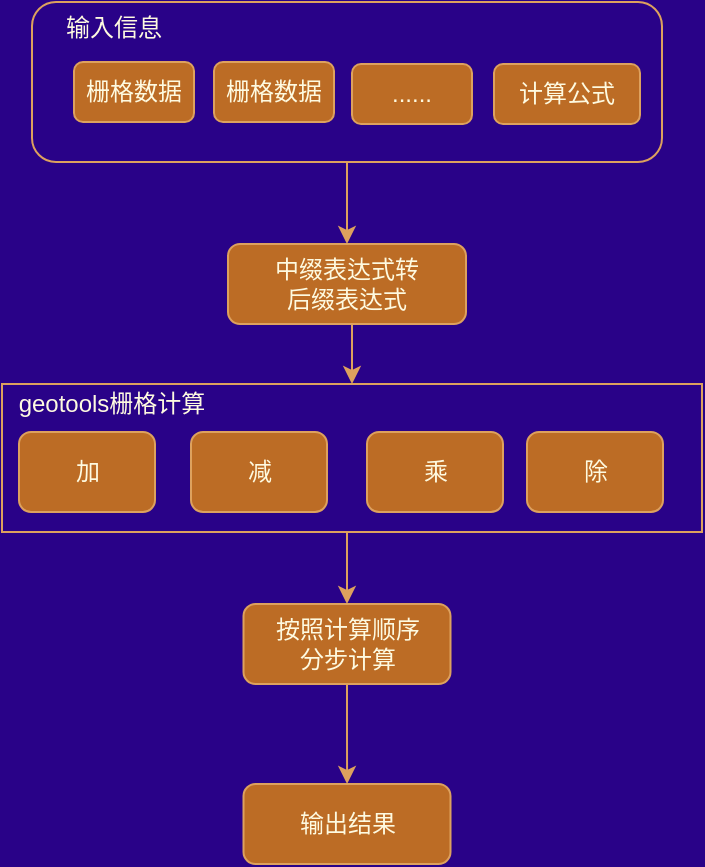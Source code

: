 <mxfile version="13.8.0" type="github">
  <diagram id="C5RBs43oDa-KdzZeNtuy" name="Page-1">
    <mxGraphModel dx="946" dy="557" grid="1" gridSize="10" guides="1" tooltips="1" connect="1" arrows="1" fold="1" page="1" pageScale="1" pageWidth="827" pageHeight="1169" background="#290288" math="0" shadow="0">
      <root>
        <mxCell id="WIyWlLk6GJQsqaUBKTNV-0" />
        <mxCell id="WIyWlLk6GJQsqaUBKTNV-1" parent="WIyWlLk6GJQsqaUBKTNV-0" />
        <mxCell id="ryUHNlFZHrQU6Tg8C-eP-23" value="" style="edgeStyle=orthogonalEdgeStyle;rounded=0;orthogonalLoop=1;jettySize=auto;html=1;strokeColor=#DDA15E;fontColor=#FEFAE0;labelBackgroundColor=#283618;" parent="WIyWlLk6GJQsqaUBKTNV-1" source="ryUHNlFZHrQU6Tg8C-eP-7" target="ryUHNlFZHrQU6Tg8C-eP-16" edge="1">
          <mxGeometry relative="1" as="geometry" />
        </mxCell>
        <mxCell id="ryUHNlFZHrQU6Tg8C-eP-7" value="" style="rounded=1;whiteSpace=wrap;html=1;fontSize=12;glass=0;strokeWidth=1;shadow=0;align=left;fillColor=none;strokeColor=#DDA15E;fontColor=#FEFAE0;" parent="WIyWlLk6GJQsqaUBKTNV-1" vertex="1">
          <mxGeometry x="125" y="49" width="315" height="80" as="geometry" />
        </mxCell>
        <mxCell id="ryUHNlFZHrQU6Tg8C-eP-8" value="输入信息" style="text;html=1;strokeColor=none;fillColor=none;align=center;verticalAlign=middle;whiteSpace=wrap;rounded=0;fontColor=#FEFAE0;" parent="WIyWlLk6GJQsqaUBKTNV-1" vertex="1">
          <mxGeometry x="131" y="52" width="70" height="20" as="geometry" />
        </mxCell>
        <mxCell id="ryUHNlFZHrQU6Tg8C-eP-9" value="栅格数据" style="rounded=1;whiteSpace=wrap;html=1;fillColor=#BC6C25;strokeColor=#DDA15E;fontColor=#FEFAE0;" parent="WIyWlLk6GJQsqaUBKTNV-1" vertex="1">
          <mxGeometry x="146" y="79" width="60" height="30" as="geometry" />
        </mxCell>
        <mxCell id="ryUHNlFZHrQU6Tg8C-eP-13" value="计算公式" style="rounded=1;whiteSpace=wrap;html=1;fillColor=#BC6C25;strokeColor=#DDA15E;fontColor=#FEFAE0;" parent="WIyWlLk6GJQsqaUBKTNV-1" vertex="1">
          <mxGeometry x="356" y="80" width="73" height="30" as="geometry" />
        </mxCell>
        <mxCell id="ryUHNlFZHrQU6Tg8C-eP-14" value="栅格数据" style="rounded=1;whiteSpace=wrap;html=1;fillColor=#BC6C25;strokeColor=#DDA15E;fontColor=#FEFAE0;" parent="WIyWlLk6GJQsqaUBKTNV-1" vertex="1">
          <mxGeometry x="216" y="79" width="60" height="30" as="geometry" />
        </mxCell>
        <mxCell id="ryUHNlFZHrQU6Tg8C-eP-15" value="......" style="rounded=1;whiteSpace=wrap;html=1;fillColor=#BC6C25;strokeColor=#DDA15E;fontColor=#FEFAE0;" parent="WIyWlLk6GJQsqaUBKTNV-1" vertex="1">
          <mxGeometry x="285" y="80" width="60" height="30" as="geometry" />
        </mxCell>
        <mxCell id="ryUHNlFZHrQU6Tg8C-eP-44" style="edgeStyle=orthogonalEdgeStyle;rounded=0;orthogonalLoop=1;jettySize=auto;html=1;exitX=0.5;exitY=1;exitDx=0;exitDy=0;entryX=0.5;entryY=0;entryDx=0;entryDy=0;strokeColor=#DDA15E;fontColor=#FEFAE0;labelBackgroundColor=#283618;" parent="WIyWlLk6GJQsqaUBKTNV-1" source="ryUHNlFZHrQU6Tg8C-eP-16" target="ryUHNlFZHrQU6Tg8C-eP-40" edge="1">
          <mxGeometry relative="1" as="geometry" />
        </mxCell>
        <mxCell id="ryUHNlFZHrQU6Tg8C-eP-16" value="中缀表达式转&lt;br&gt;后缀表达式" style="rounded=1;whiteSpace=wrap;html=1;fontSize=12;glass=0;strokeWidth=1;shadow=0;fillColor=#BC6C25;strokeColor=#DDA15E;fontColor=#FEFAE0;" parent="WIyWlLk6GJQsqaUBKTNV-1" vertex="1">
          <mxGeometry x="223" y="170" width="119" height="40" as="geometry" />
        </mxCell>
        <mxCell id="ryUHNlFZHrQU6Tg8C-eP-17" value="加" style="rounded=1;whiteSpace=wrap;html=1;fontSize=12;glass=0;strokeWidth=1;shadow=0;fillColor=#BC6C25;strokeColor=#DDA15E;fontColor=#FEFAE0;" parent="WIyWlLk6GJQsqaUBKTNV-1" vertex="1">
          <mxGeometry x="118.5" y="264" width="68" height="40" as="geometry" />
        </mxCell>
        <mxCell id="ryUHNlFZHrQU6Tg8C-eP-18" value="减" style="rounded=1;whiteSpace=wrap;html=1;fontSize=12;glass=0;strokeWidth=1;shadow=0;fillColor=#BC6C25;strokeColor=#DDA15E;fontColor=#FEFAE0;" parent="WIyWlLk6GJQsqaUBKTNV-1" vertex="1">
          <mxGeometry x="204.5" y="264" width="68" height="40" as="geometry" />
        </mxCell>
        <mxCell id="ryUHNlFZHrQU6Tg8C-eP-19" value="乘" style="rounded=1;whiteSpace=wrap;html=1;fontSize=12;glass=0;strokeWidth=1;shadow=0;fillColor=#BC6C25;strokeColor=#DDA15E;fontColor=#FEFAE0;" parent="WIyWlLk6GJQsqaUBKTNV-1" vertex="1">
          <mxGeometry x="292.5" y="264" width="68" height="40" as="geometry" />
        </mxCell>
        <mxCell id="ryUHNlFZHrQU6Tg8C-eP-20" value="除" style="rounded=1;whiteSpace=wrap;html=1;fontSize=12;glass=0;strokeWidth=1;shadow=0;fillColor=#BC6C25;strokeColor=#DDA15E;fontColor=#FEFAE0;" parent="WIyWlLk6GJQsqaUBKTNV-1" vertex="1">
          <mxGeometry x="372.5" y="264" width="68" height="40" as="geometry" />
        </mxCell>
        <mxCell id="ryUHNlFZHrQU6Tg8C-eP-46" style="edgeStyle=orthogonalEdgeStyle;rounded=0;orthogonalLoop=1;jettySize=auto;html=1;exitX=0.5;exitY=1;exitDx=0;exitDy=0;strokeColor=#DDA15E;fontColor=#FEFAE0;labelBackgroundColor=#283618;" parent="WIyWlLk6GJQsqaUBKTNV-1" source="ryUHNlFZHrQU6Tg8C-eP-21" target="ryUHNlFZHrQU6Tg8C-eP-42" edge="1">
          <mxGeometry relative="1" as="geometry" />
        </mxCell>
        <mxCell id="ryUHNlFZHrQU6Tg8C-eP-21" value="按照计算顺序&lt;br&gt;分步计算" style="rounded=1;whiteSpace=wrap;html=1;fontSize=12;glass=0;strokeWidth=1;shadow=0;fillColor=#BC6C25;strokeColor=#DDA15E;fontColor=#FEFAE0;" parent="WIyWlLk6GJQsqaUBKTNV-1" vertex="1">
          <mxGeometry x="230.75" y="350" width="103.5" height="40" as="geometry" />
        </mxCell>
        <mxCell id="ryUHNlFZHrQU6Tg8C-eP-45" style="edgeStyle=orthogonalEdgeStyle;rounded=0;orthogonalLoop=1;jettySize=auto;html=1;exitX=0.5;exitY=1;exitDx=0;exitDy=0;entryX=0.5;entryY=0;entryDx=0;entryDy=0;strokeColor=#DDA15E;fontColor=#FEFAE0;labelBackgroundColor=#283618;" parent="WIyWlLk6GJQsqaUBKTNV-1" source="ryUHNlFZHrQU6Tg8C-eP-40" target="ryUHNlFZHrQU6Tg8C-eP-21" edge="1">
          <mxGeometry relative="1" as="geometry" />
        </mxCell>
        <mxCell id="ryUHNlFZHrQU6Tg8C-eP-40" value="" style="rounded=0;whiteSpace=wrap;html=1;fillColor=none;strokeColor=#DDA15E;fontColor=#FEFAE0;" parent="WIyWlLk6GJQsqaUBKTNV-1" vertex="1">
          <mxGeometry x="110" y="240" width="350" height="74" as="geometry" />
        </mxCell>
        <mxCell id="ryUHNlFZHrQU6Tg8C-eP-41" value="geotools栅格计算" style="text;html=1;strokeColor=none;fillColor=none;align=center;verticalAlign=middle;whiteSpace=wrap;rounded=0;fontColor=#FEFAE0;" parent="WIyWlLk6GJQsqaUBKTNV-1" vertex="1">
          <mxGeometry x="110" y="240" width="110" height="20" as="geometry" />
        </mxCell>
        <mxCell id="ryUHNlFZHrQU6Tg8C-eP-42" value="输出结果" style="rounded=1;whiteSpace=wrap;html=1;fontSize=12;glass=0;strokeWidth=1;shadow=0;fillColor=#BC6C25;strokeColor=#DDA15E;fontColor=#FEFAE0;" parent="WIyWlLk6GJQsqaUBKTNV-1" vertex="1">
          <mxGeometry x="230.75" y="440" width="103.5" height="40" as="geometry" />
        </mxCell>
      </root>
    </mxGraphModel>
  </diagram>
</mxfile>
